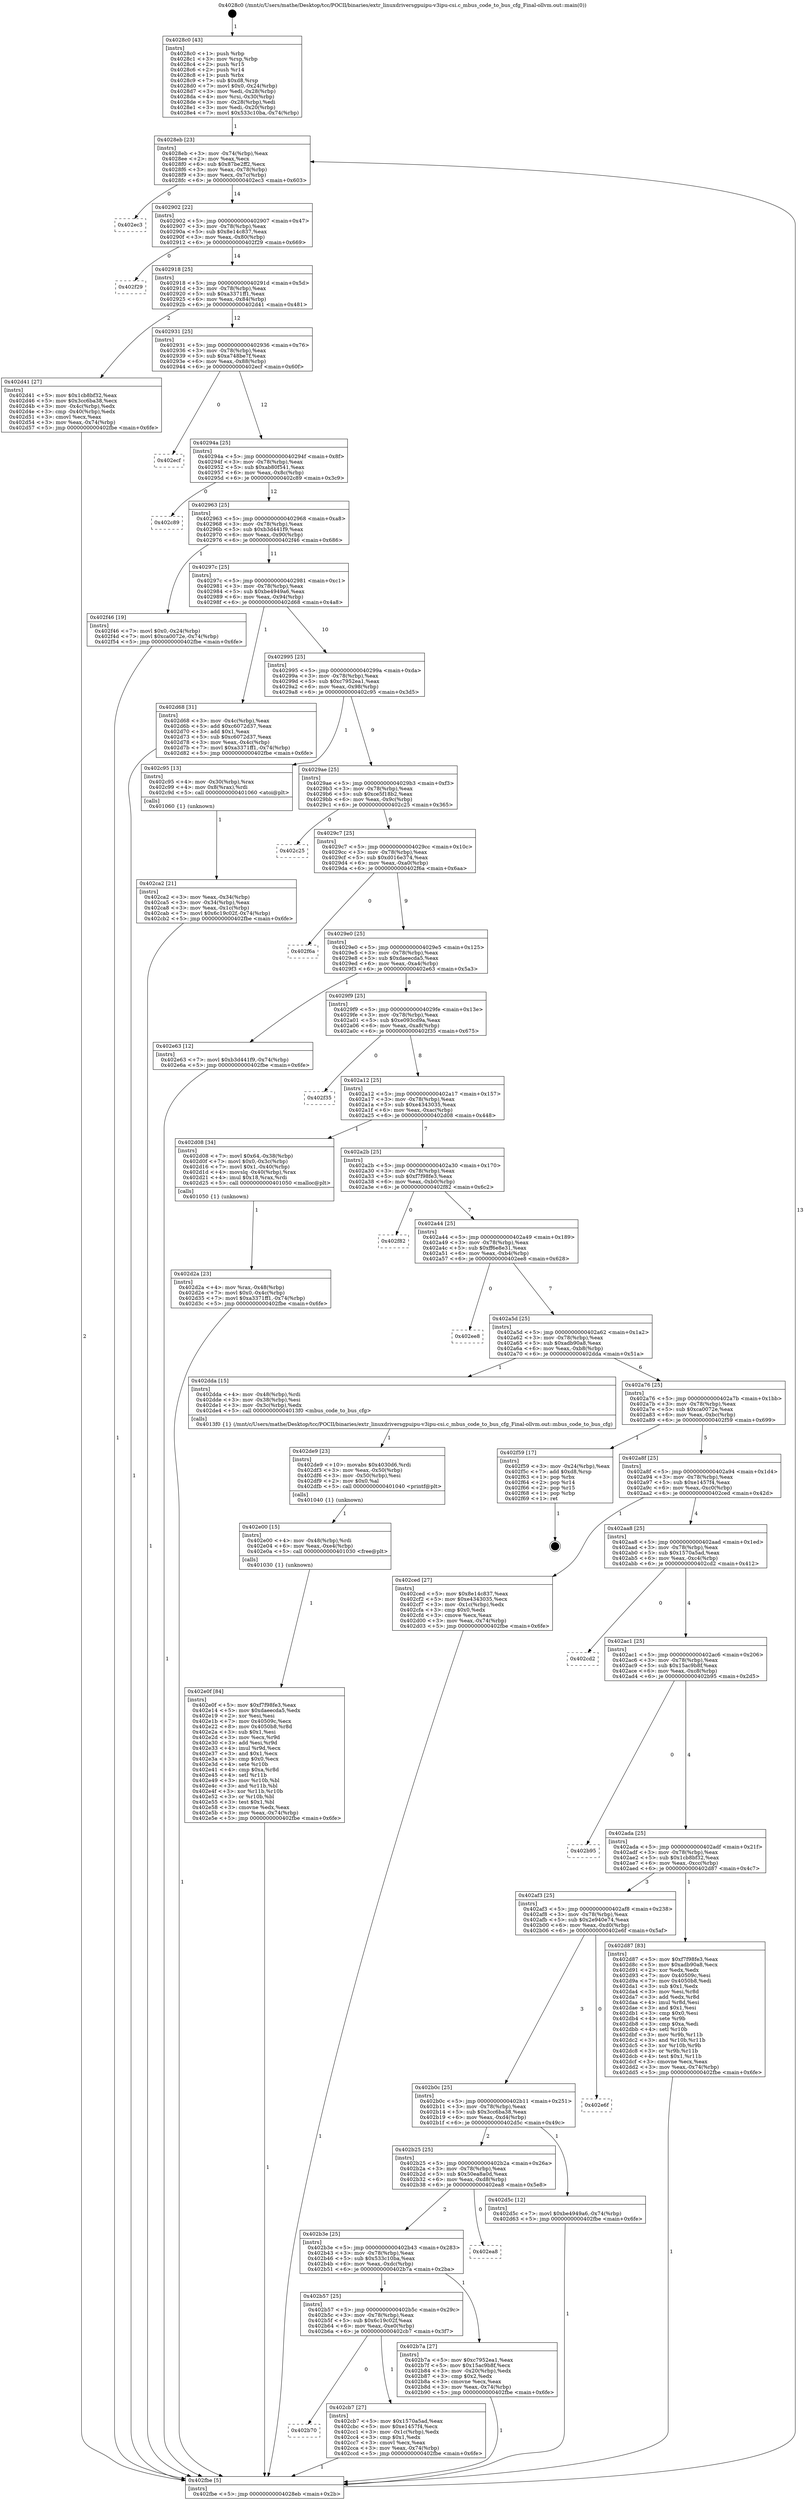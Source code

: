 digraph "0x4028c0" {
  label = "0x4028c0 (/mnt/c/Users/mathe/Desktop/tcc/POCII/binaries/extr_linuxdriversgpuipu-v3ipu-csi.c_mbus_code_to_bus_cfg_Final-ollvm.out::main(0))"
  labelloc = "t"
  node[shape=record]

  Entry [label="",width=0.3,height=0.3,shape=circle,fillcolor=black,style=filled]
  "0x4028eb" [label="{
     0x4028eb [23]\l
     | [instrs]\l
     &nbsp;&nbsp;0x4028eb \<+3\>: mov -0x74(%rbp),%eax\l
     &nbsp;&nbsp;0x4028ee \<+2\>: mov %eax,%ecx\l
     &nbsp;&nbsp;0x4028f0 \<+6\>: sub $0x87be2ff2,%ecx\l
     &nbsp;&nbsp;0x4028f6 \<+3\>: mov %eax,-0x78(%rbp)\l
     &nbsp;&nbsp;0x4028f9 \<+3\>: mov %ecx,-0x7c(%rbp)\l
     &nbsp;&nbsp;0x4028fc \<+6\>: je 0000000000402ec3 \<main+0x603\>\l
  }"]
  "0x402ec3" [label="{
     0x402ec3\l
  }", style=dashed]
  "0x402902" [label="{
     0x402902 [22]\l
     | [instrs]\l
     &nbsp;&nbsp;0x402902 \<+5\>: jmp 0000000000402907 \<main+0x47\>\l
     &nbsp;&nbsp;0x402907 \<+3\>: mov -0x78(%rbp),%eax\l
     &nbsp;&nbsp;0x40290a \<+5\>: sub $0x8e14c837,%eax\l
     &nbsp;&nbsp;0x40290f \<+3\>: mov %eax,-0x80(%rbp)\l
     &nbsp;&nbsp;0x402912 \<+6\>: je 0000000000402f29 \<main+0x669\>\l
  }"]
  Exit [label="",width=0.3,height=0.3,shape=circle,fillcolor=black,style=filled,peripheries=2]
  "0x402f29" [label="{
     0x402f29\l
  }", style=dashed]
  "0x402918" [label="{
     0x402918 [25]\l
     | [instrs]\l
     &nbsp;&nbsp;0x402918 \<+5\>: jmp 000000000040291d \<main+0x5d\>\l
     &nbsp;&nbsp;0x40291d \<+3\>: mov -0x78(%rbp),%eax\l
     &nbsp;&nbsp;0x402920 \<+5\>: sub $0xa3371ff1,%eax\l
     &nbsp;&nbsp;0x402925 \<+6\>: mov %eax,-0x84(%rbp)\l
     &nbsp;&nbsp;0x40292b \<+6\>: je 0000000000402d41 \<main+0x481\>\l
  }"]
  "0x402e0f" [label="{
     0x402e0f [84]\l
     | [instrs]\l
     &nbsp;&nbsp;0x402e0f \<+5\>: mov $0xf7f98fe3,%eax\l
     &nbsp;&nbsp;0x402e14 \<+5\>: mov $0xdaeecda5,%edx\l
     &nbsp;&nbsp;0x402e19 \<+2\>: xor %esi,%esi\l
     &nbsp;&nbsp;0x402e1b \<+7\>: mov 0x40509c,%ecx\l
     &nbsp;&nbsp;0x402e22 \<+8\>: mov 0x4050b8,%r8d\l
     &nbsp;&nbsp;0x402e2a \<+3\>: sub $0x1,%esi\l
     &nbsp;&nbsp;0x402e2d \<+3\>: mov %ecx,%r9d\l
     &nbsp;&nbsp;0x402e30 \<+3\>: add %esi,%r9d\l
     &nbsp;&nbsp;0x402e33 \<+4\>: imul %r9d,%ecx\l
     &nbsp;&nbsp;0x402e37 \<+3\>: and $0x1,%ecx\l
     &nbsp;&nbsp;0x402e3a \<+3\>: cmp $0x0,%ecx\l
     &nbsp;&nbsp;0x402e3d \<+4\>: sete %r10b\l
     &nbsp;&nbsp;0x402e41 \<+4\>: cmp $0xa,%r8d\l
     &nbsp;&nbsp;0x402e45 \<+4\>: setl %r11b\l
     &nbsp;&nbsp;0x402e49 \<+3\>: mov %r10b,%bl\l
     &nbsp;&nbsp;0x402e4c \<+3\>: and %r11b,%bl\l
     &nbsp;&nbsp;0x402e4f \<+3\>: xor %r11b,%r10b\l
     &nbsp;&nbsp;0x402e52 \<+3\>: or %r10b,%bl\l
     &nbsp;&nbsp;0x402e55 \<+3\>: test $0x1,%bl\l
     &nbsp;&nbsp;0x402e58 \<+3\>: cmovne %edx,%eax\l
     &nbsp;&nbsp;0x402e5b \<+3\>: mov %eax,-0x74(%rbp)\l
     &nbsp;&nbsp;0x402e5e \<+5\>: jmp 0000000000402fbe \<main+0x6fe\>\l
  }"]
  "0x402d41" [label="{
     0x402d41 [27]\l
     | [instrs]\l
     &nbsp;&nbsp;0x402d41 \<+5\>: mov $0x1cb8bf32,%eax\l
     &nbsp;&nbsp;0x402d46 \<+5\>: mov $0x3cc6ba38,%ecx\l
     &nbsp;&nbsp;0x402d4b \<+3\>: mov -0x4c(%rbp),%edx\l
     &nbsp;&nbsp;0x402d4e \<+3\>: cmp -0x40(%rbp),%edx\l
     &nbsp;&nbsp;0x402d51 \<+3\>: cmovl %ecx,%eax\l
     &nbsp;&nbsp;0x402d54 \<+3\>: mov %eax,-0x74(%rbp)\l
     &nbsp;&nbsp;0x402d57 \<+5\>: jmp 0000000000402fbe \<main+0x6fe\>\l
  }"]
  "0x402931" [label="{
     0x402931 [25]\l
     | [instrs]\l
     &nbsp;&nbsp;0x402931 \<+5\>: jmp 0000000000402936 \<main+0x76\>\l
     &nbsp;&nbsp;0x402936 \<+3\>: mov -0x78(%rbp),%eax\l
     &nbsp;&nbsp;0x402939 \<+5\>: sub $0xa748be7f,%eax\l
     &nbsp;&nbsp;0x40293e \<+6\>: mov %eax,-0x88(%rbp)\l
     &nbsp;&nbsp;0x402944 \<+6\>: je 0000000000402ecf \<main+0x60f\>\l
  }"]
  "0x402e00" [label="{
     0x402e00 [15]\l
     | [instrs]\l
     &nbsp;&nbsp;0x402e00 \<+4\>: mov -0x48(%rbp),%rdi\l
     &nbsp;&nbsp;0x402e04 \<+6\>: mov %eax,-0xe4(%rbp)\l
     &nbsp;&nbsp;0x402e0a \<+5\>: call 0000000000401030 \<free@plt\>\l
     | [calls]\l
     &nbsp;&nbsp;0x401030 \{1\} (unknown)\l
  }"]
  "0x402ecf" [label="{
     0x402ecf\l
  }", style=dashed]
  "0x40294a" [label="{
     0x40294a [25]\l
     | [instrs]\l
     &nbsp;&nbsp;0x40294a \<+5\>: jmp 000000000040294f \<main+0x8f\>\l
     &nbsp;&nbsp;0x40294f \<+3\>: mov -0x78(%rbp),%eax\l
     &nbsp;&nbsp;0x402952 \<+5\>: sub $0xab80f541,%eax\l
     &nbsp;&nbsp;0x402957 \<+6\>: mov %eax,-0x8c(%rbp)\l
     &nbsp;&nbsp;0x40295d \<+6\>: je 0000000000402c89 \<main+0x3c9\>\l
  }"]
  "0x402de9" [label="{
     0x402de9 [23]\l
     | [instrs]\l
     &nbsp;&nbsp;0x402de9 \<+10\>: movabs $0x4030d6,%rdi\l
     &nbsp;&nbsp;0x402df3 \<+3\>: mov %eax,-0x50(%rbp)\l
     &nbsp;&nbsp;0x402df6 \<+3\>: mov -0x50(%rbp),%esi\l
     &nbsp;&nbsp;0x402df9 \<+2\>: mov $0x0,%al\l
     &nbsp;&nbsp;0x402dfb \<+5\>: call 0000000000401040 \<printf@plt\>\l
     | [calls]\l
     &nbsp;&nbsp;0x401040 \{1\} (unknown)\l
  }"]
  "0x402c89" [label="{
     0x402c89\l
  }", style=dashed]
  "0x402963" [label="{
     0x402963 [25]\l
     | [instrs]\l
     &nbsp;&nbsp;0x402963 \<+5\>: jmp 0000000000402968 \<main+0xa8\>\l
     &nbsp;&nbsp;0x402968 \<+3\>: mov -0x78(%rbp),%eax\l
     &nbsp;&nbsp;0x40296b \<+5\>: sub $0xb3d441f9,%eax\l
     &nbsp;&nbsp;0x402970 \<+6\>: mov %eax,-0x90(%rbp)\l
     &nbsp;&nbsp;0x402976 \<+6\>: je 0000000000402f46 \<main+0x686\>\l
  }"]
  "0x402d2a" [label="{
     0x402d2a [23]\l
     | [instrs]\l
     &nbsp;&nbsp;0x402d2a \<+4\>: mov %rax,-0x48(%rbp)\l
     &nbsp;&nbsp;0x402d2e \<+7\>: movl $0x0,-0x4c(%rbp)\l
     &nbsp;&nbsp;0x402d35 \<+7\>: movl $0xa3371ff1,-0x74(%rbp)\l
     &nbsp;&nbsp;0x402d3c \<+5\>: jmp 0000000000402fbe \<main+0x6fe\>\l
  }"]
  "0x402f46" [label="{
     0x402f46 [19]\l
     | [instrs]\l
     &nbsp;&nbsp;0x402f46 \<+7\>: movl $0x0,-0x24(%rbp)\l
     &nbsp;&nbsp;0x402f4d \<+7\>: movl $0xca0072e,-0x74(%rbp)\l
     &nbsp;&nbsp;0x402f54 \<+5\>: jmp 0000000000402fbe \<main+0x6fe\>\l
  }"]
  "0x40297c" [label="{
     0x40297c [25]\l
     | [instrs]\l
     &nbsp;&nbsp;0x40297c \<+5\>: jmp 0000000000402981 \<main+0xc1\>\l
     &nbsp;&nbsp;0x402981 \<+3\>: mov -0x78(%rbp),%eax\l
     &nbsp;&nbsp;0x402984 \<+5\>: sub $0xbe4949a6,%eax\l
     &nbsp;&nbsp;0x402989 \<+6\>: mov %eax,-0x94(%rbp)\l
     &nbsp;&nbsp;0x40298f \<+6\>: je 0000000000402d68 \<main+0x4a8\>\l
  }"]
  "0x402b70" [label="{
     0x402b70\l
  }", style=dashed]
  "0x402d68" [label="{
     0x402d68 [31]\l
     | [instrs]\l
     &nbsp;&nbsp;0x402d68 \<+3\>: mov -0x4c(%rbp),%eax\l
     &nbsp;&nbsp;0x402d6b \<+5\>: add $0xc6072d37,%eax\l
     &nbsp;&nbsp;0x402d70 \<+3\>: add $0x1,%eax\l
     &nbsp;&nbsp;0x402d73 \<+5\>: sub $0xc6072d37,%eax\l
     &nbsp;&nbsp;0x402d78 \<+3\>: mov %eax,-0x4c(%rbp)\l
     &nbsp;&nbsp;0x402d7b \<+7\>: movl $0xa3371ff1,-0x74(%rbp)\l
     &nbsp;&nbsp;0x402d82 \<+5\>: jmp 0000000000402fbe \<main+0x6fe\>\l
  }"]
  "0x402995" [label="{
     0x402995 [25]\l
     | [instrs]\l
     &nbsp;&nbsp;0x402995 \<+5\>: jmp 000000000040299a \<main+0xda\>\l
     &nbsp;&nbsp;0x40299a \<+3\>: mov -0x78(%rbp),%eax\l
     &nbsp;&nbsp;0x40299d \<+5\>: sub $0xc7952ea1,%eax\l
     &nbsp;&nbsp;0x4029a2 \<+6\>: mov %eax,-0x98(%rbp)\l
     &nbsp;&nbsp;0x4029a8 \<+6\>: je 0000000000402c95 \<main+0x3d5\>\l
  }"]
  "0x402cb7" [label="{
     0x402cb7 [27]\l
     | [instrs]\l
     &nbsp;&nbsp;0x402cb7 \<+5\>: mov $0x1570a5ad,%eax\l
     &nbsp;&nbsp;0x402cbc \<+5\>: mov $0xe1457f4,%ecx\l
     &nbsp;&nbsp;0x402cc1 \<+3\>: mov -0x1c(%rbp),%edx\l
     &nbsp;&nbsp;0x402cc4 \<+3\>: cmp $0x1,%edx\l
     &nbsp;&nbsp;0x402cc7 \<+3\>: cmovl %ecx,%eax\l
     &nbsp;&nbsp;0x402cca \<+3\>: mov %eax,-0x74(%rbp)\l
     &nbsp;&nbsp;0x402ccd \<+5\>: jmp 0000000000402fbe \<main+0x6fe\>\l
  }"]
  "0x402c95" [label="{
     0x402c95 [13]\l
     | [instrs]\l
     &nbsp;&nbsp;0x402c95 \<+4\>: mov -0x30(%rbp),%rax\l
     &nbsp;&nbsp;0x402c99 \<+4\>: mov 0x8(%rax),%rdi\l
     &nbsp;&nbsp;0x402c9d \<+5\>: call 0000000000401060 \<atoi@plt\>\l
     | [calls]\l
     &nbsp;&nbsp;0x401060 \{1\} (unknown)\l
  }"]
  "0x4029ae" [label="{
     0x4029ae [25]\l
     | [instrs]\l
     &nbsp;&nbsp;0x4029ae \<+5\>: jmp 00000000004029b3 \<main+0xf3\>\l
     &nbsp;&nbsp;0x4029b3 \<+3\>: mov -0x78(%rbp),%eax\l
     &nbsp;&nbsp;0x4029b6 \<+5\>: sub $0xce5f18b2,%eax\l
     &nbsp;&nbsp;0x4029bb \<+6\>: mov %eax,-0x9c(%rbp)\l
     &nbsp;&nbsp;0x4029c1 \<+6\>: je 0000000000402c25 \<main+0x365\>\l
  }"]
  "0x402ca2" [label="{
     0x402ca2 [21]\l
     | [instrs]\l
     &nbsp;&nbsp;0x402ca2 \<+3\>: mov %eax,-0x34(%rbp)\l
     &nbsp;&nbsp;0x402ca5 \<+3\>: mov -0x34(%rbp),%eax\l
     &nbsp;&nbsp;0x402ca8 \<+3\>: mov %eax,-0x1c(%rbp)\l
     &nbsp;&nbsp;0x402cab \<+7\>: movl $0x6c19c02f,-0x74(%rbp)\l
     &nbsp;&nbsp;0x402cb2 \<+5\>: jmp 0000000000402fbe \<main+0x6fe\>\l
  }"]
  "0x402c25" [label="{
     0x402c25\l
  }", style=dashed]
  "0x4029c7" [label="{
     0x4029c7 [25]\l
     | [instrs]\l
     &nbsp;&nbsp;0x4029c7 \<+5\>: jmp 00000000004029cc \<main+0x10c\>\l
     &nbsp;&nbsp;0x4029cc \<+3\>: mov -0x78(%rbp),%eax\l
     &nbsp;&nbsp;0x4029cf \<+5\>: sub $0xd016e374,%eax\l
     &nbsp;&nbsp;0x4029d4 \<+6\>: mov %eax,-0xa0(%rbp)\l
     &nbsp;&nbsp;0x4029da \<+6\>: je 0000000000402f6a \<main+0x6aa\>\l
  }"]
  "0x4028c0" [label="{
     0x4028c0 [43]\l
     | [instrs]\l
     &nbsp;&nbsp;0x4028c0 \<+1\>: push %rbp\l
     &nbsp;&nbsp;0x4028c1 \<+3\>: mov %rsp,%rbp\l
     &nbsp;&nbsp;0x4028c4 \<+2\>: push %r15\l
     &nbsp;&nbsp;0x4028c6 \<+2\>: push %r14\l
     &nbsp;&nbsp;0x4028c8 \<+1\>: push %rbx\l
     &nbsp;&nbsp;0x4028c9 \<+7\>: sub $0xd8,%rsp\l
     &nbsp;&nbsp;0x4028d0 \<+7\>: movl $0x0,-0x24(%rbp)\l
     &nbsp;&nbsp;0x4028d7 \<+3\>: mov %edi,-0x28(%rbp)\l
     &nbsp;&nbsp;0x4028da \<+4\>: mov %rsi,-0x30(%rbp)\l
     &nbsp;&nbsp;0x4028de \<+3\>: mov -0x28(%rbp),%edi\l
     &nbsp;&nbsp;0x4028e1 \<+3\>: mov %edi,-0x20(%rbp)\l
     &nbsp;&nbsp;0x4028e4 \<+7\>: movl $0x533c10ba,-0x74(%rbp)\l
  }"]
  "0x402f6a" [label="{
     0x402f6a\l
  }", style=dashed]
  "0x4029e0" [label="{
     0x4029e0 [25]\l
     | [instrs]\l
     &nbsp;&nbsp;0x4029e0 \<+5\>: jmp 00000000004029e5 \<main+0x125\>\l
     &nbsp;&nbsp;0x4029e5 \<+3\>: mov -0x78(%rbp),%eax\l
     &nbsp;&nbsp;0x4029e8 \<+5\>: sub $0xdaeecda5,%eax\l
     &nbsp;&nbsp;0x4029ed \<+6\>: mov %eax,-0xa4(%rbp)\l
     &nbsp;&nbsp;0x4029f3 \<+6\>: je 0000000000402e63 \<main+0x5a3\>\l
  }"]
  "0x402fbe" [label="{
     0x402fbe [5]\l
     | [instrs]\l
     &nbsp;&nbsp;0x402fbe \<+5\>: jmp 00000000004028eb \<main+0x2b\>\l
  }"]
  "0x402e63" [label="{
     0x402e63 [12]\l
     | [instrs]\l
     &nbsp;&nbsp;0x402e63 \<+7\>: movl $0xb3d441f9,-0x74(%rbp)\l
     &nbsp;&nbsp;0x402e6a \<+5\>: jmp 0000000000402fbe \<main+0x6fe\>\l
  }"]
  "0x4029f9" [label="{
     0x4029f9 [25]\l
     | [instrs]\l
     &nbsp;&nbsp;0x4029f9 \<+5\>: jmp 00000000004029fe \<main+0x13e\>\l
     &nbsp;&nbsp;0x4029fe \<+3\>: mov -0x78(%rbp),%eax\l
     &nbsp;&nbsp;0x402a01 \<+5\>: sub $0xe093cd9a,%eax\l
     &nbsp;&nbsp;0x402a06 \<+6\>: mov %eax,-0xa8(%rbp)\l
     &nbsp;&nbsp;0x402a0c \<+6\>: je 0000000000402f35 \<main+0x675\>\l
  }"]
  "0x402b57" [label="{
     0x402b57 [25]\l
     | [instrs]\l
     &nbsp;&nbsp;0x402b57 \<+5\>: jmp 0000000000402b5c \<main+0x29c\>\l
     &nbsp;&nbsp;0x402b5c \<+3\>: mov -0x78(%rbp),%eax\l
     &nbsp;&nbsp;0x402b5f \<+5\>: sub $0x6c19c02f,%eax\l
     &nbsp;&nbsp;0x402b64 \<+6\>: mov %eax,-0xe0(%rbp)\l
     &nbsp;&nbsp;0x402b6a \<+6\>: je 0000000000402cb7 \<main+0x3f7\>\l
  }"]
  "0x402f35" [label="{
     0x402f35\l
  }", style=dashed]
  "0x402a12" [label="{
     0x402a12 [25]\l
     | [instrs]\l
     &nbsp;&nbsp;0x402a12 \<+5\>: jmp 0000000000402a17 \<main+0x157\>\l
     &nbsp;&nbsp;0x402a17 \<+3\>: mov -0x78(%rbp),%eax\l
     &nbsp;&nbsp;0x402a1a \<+5\>: sub $0xe4343035,%eax\l
     &nbsp;&nbsp;0x402a1f \<+6\>: mov %eax,-0xac(%rbp)\l
     &nbsp;&nbsp;0x402a25 \<+6\>: je 0000000000402d08 \<main+0x448\>\l
  }"]
  "0x402b7a" [label="{
     0x402b7a [27]\l
     | [instrs]\l
     &nbsp;&nbsp;0x402b7a \<+5\>: mov $0xc7952ea1,%eax\l
     &nbsp;&nbsp;0x402b7f \<+5\>: mov $0x15ac9b8f,%ecx\l
     &nbsp;&nbsp;0x402b84 \<+3\>: mov -0x20(%rbp),%edx\l
     &nbsp;&nbsp;0x402b87 \<+3\>: cmp $0x2,%edx\l
     &nbsp;&nbsp;0x402b8a \<+3\>: cmovne %ecx,%eax\l
     &nbsp;&nbsp;0x402b8d \<+3\>: mov %eax,-0x74(%rbp)\l
     &nbsp;&nbsp;0x402b90 \<+5\>: jmp 0000000000402fbe \<main+0x6fe\>\l
  }"]
  "0x402d08" [label="{
     0x402d08 [34]\l
     | [instrs]\l
     &nbsp;&nbsp;0x402d08 \<+7\>: movl $0x64,-0x38(%rbp)\l
     &nbsp;&nbsp;0x402d0f \<+7\>: movl $0x0,-0x3c(%rbp)\l
     &nbsp;&nbsp;0x402d16 \<+7\>: movl $0x1,-0x40(%rbp)\l
     &nbsp;&nbsp;0x402d1d \<+4\>: movslq -0x40(%rbp),%rax\l
     &nbsp;&nbsp;0x402d21 \<+4\>: imul $0x18,%rax,%rdi\l
     &nbsp;&nbsp;0x402d25 \<+5\>: call 0000000000401050 \<malloc@plt\>\l
     | [calls]\l
     &nbsp;&nbsp;0x401050 \{1\} (unknown)\l
  }"]
  "0x402a2b" [label="{
     0x402a2b [25]\l
     | [instrs]\l
     &nbsp;&nbsp;0x402a2b \<+5\>: jmp 0000000000402a30 \<main+0x170\>\l
     &nbsp;&nbsp;0x402a30 \<+3\>: mov -0x78(%rbp),%eax\l
     &nbsp;&nbsp;0x402a33 \<+5\>: sub $0xf7f98fe3,%eax\l
     &nbsp;&nbsp;0x402a38 \<+6\>: mov %eax,-0xb0(%rbp)\l
     &nbsp;&nbsp;0x402a3e \<+6\>: je 0000000000402f82 \<main+0x6c2\>\l
  }"]
  "0x402b3e" [label="{
     0x402b3e [25]\l
     | [instrs]\l
     &nbsp;&nbsp;0x402b3e \<+5\>: jmp 0000000000402b43 \<main+0x283\>\l
     &nbsp;&nbsp;0x402b43 \<+3\>: mov -0x78(%rbp),%eax\l
     &nbsp;&nbsp;0x402b46 \<+5\>: sub $0x533c10ba,%eax\l
     &nbsp;&nbsp;0x402b4b \<+6\>: mov %eax,-0xdc(%rbp)\l
     &nbsp;&nbsp;0x402b51 \<+6\>: je 0000000000402b7a \<main+0x2ba\>\l
  }"]
  "0x402f82" [label="{
     0x402f82\l
  }", style=dashed]
  "0x402a44" [label="{
     0x402a44 [25]\l
     | [instrs]\l
     &nbsp;&nbsp;0x402a44 \<+5\>: jmp 0000000000402a49 \<main+0x189\>\l
     &nbsp;&nbsp;0x402a49 \<+3\>: mov -0x78(%rbp),%eax\l
     &nbsp;&nbsp;0x402a4c \<+5\>: sub $0xff6e8e31,%eax\l
     &nbsp;&nbsp;0x402a51 \<+6\>: mov %eax,-0xb4(%rbp)\l
     &nbsp;&nbsp;0x402a57 \<+6\>: je 0000000000402ee8 \<main+0x628\>\l
  }"]
  "0x402ea8" [label="{
     0x402ea8\l
  }", style=dashed]
  "0x402ee8" [label="{
     0x402ee8\l
  }", style=dashed]
  "0x402a5d" [label="{
     0x402a5d [25]\l
     | [instrs]\l
     &nbsp;&nbsp;0x402a5d \<+5\>: jmp 0000000000402a62 \<main+0x1a2\>\l
     &nbsp;&nbsp;0x402a62 \<+3\>: mov -0x78(%rbp),%eax\l
     &nbsp;&nbsp;0x402a65 \<+5\>: sub $0xadb90a8,%eax\l
     &nbsp;&nbsp;0x402a6a \<+6\>: mov %eax,-0xb8(%rbp)\l
     &nbsp;&nbsp;0x402a70 \<+6\>: je 0000000000402dda \<main+0x51a\>\l
  }"]
  "0x402b25" [label="{
     0x402b25 [25]\l
     | [instrs]\l
     &nbsp;&nbsp;0x402b25 \<+5\>: jmp 0000000000402b2a \<main+0x26a\>\l
     &nbsp;&nbsp;0x402b2a \<+3\>: mov -0x78(%rbp),%eax\l
     &nbsp;&nbsp;0x402b2d \<+5\>: sub $0x50ea8a0d,%eax\l
     &nbsp;&nbsp;0x402b32 \<+6\>: mov %eax,-0xd8(%rbp)\l
     &nbsp;&nbsp;0x402b38 \<+6\>: je 0000000000402ea8 \<main+0x5e8\>\l
  }"]
  "0x402dda" [label="{
     0x402dda [15]\l
     | [instrs]\l
     &nbsp;&nbsp;0x402dda \<+4\>: mov -0x48(%rbp),%rdi\l
     &nbsp;&nbsp;0x402dde \<+3\>: mov -0x38(%rbp),%esi\l
     &nbsp;&nbsp;0x402de1 \<+3\>: mov -0x3c(%rbp),%edx\l
     &nbsp;&nbsp;0x402de4 \<+5\>: call 00000000004013f0 \<mbus_code_to_bus_cfg\>\l
     | [calls]\l
     &nbsp;&nbsp;0x4013f0 \{1\} (/mnt/c/Users/mathe/Desktop/tcc/POCII/binaries/extr_linuxdriversgpuipu-v3ipu-csi.c_mbus_code_to_bus_cfg_Final-ollvm.out::mbus_code_to_bus_cfg)\l
  }"]
  "0x402a76" [label="{
     0x402a76 [25]\l
     | [instrs]\l
     &nbsp;&nbsp;0x402a76 \<+5\>: jmp 0000000000402a7b \<main+0x1bb\>\l
     &nbsp;&nbsp;0x402a7b \<+3\>: mov -0x78(%rbp),%eax\l
     &nbsp;&nbsp;0x402a7e \<+5\>: sub $0xca0072e,%eax\l
     &nbsp;&nbsp;0x402a83 \<+6\>: mov %eax,-0xbc(%rbp)\l
     &nbsp;&nbsp;0x402a89 \<+6\>: je 0000000000402f59 \<main+0x699\>\l
  }"]
  "0x402d5c" [label="{
     0x402d5c [12]\l
     | [instrs]\l
     &nbsp;&nbsp;0x402d5c \<+7\>: movl $0xbe4949a6,-0x74(%rbp)\l
     &nbsp;&nbsp;0x402d63 \<+5\>: jmp 0000000000402fbe \<main+0x6fe\>\l
  }"]
  "0x402f59" [label="{
     0x402f59 [17]\l
     | [instrs]\l
     &nbsp;&nbsp;0x402f59 \<+3\>: mov -0x24(%rbp),%eax\l
     &nbsp;&nbsp;0x402f5c \<+7\>: add $0xd8,%rsp\l
     &nbsp;&nbsp;0x402f63 \<+1\>: pop %rbx\l
     &nbsp;&nbsp;0x402f64 \<+2\>: pop %r14\l
     &nbsp;&nbsp;0x402f66 \<+2\>: pop %r15\l
     &nbsp;&nbsp;0x402f68 \<+1\>: pop %rbp\l
     &nbsp;&nbsp;0x402f69 \<+1\>: ret\l
  }"]
  "0x402a8f" [label="{
     0x402a8f [25]\l
     | [instrs]\l
     &nbsp;&nbsp;0x402a8f \<+5\>: jmp 0000000000402a94 \<main+0x1d4\>\l
     &nbsp;&nbsp;0x402a94 \<+3\>: mov -0x78(%rbp),%eax\l
     &nbsp;&nbsp;0x402a97 \<+5\>: sub $0xe1457f4,%eax\l
     &nbsp;&nbsp;0x402a9c \<+6\>: mov %eax,-0xc0(%rbp)\l
     &nbsp;&nbsp;0x402aa2 \<+6\>: je 0000000000402ced \<main+0x42d\>\l
  }"]
  "0x402b0c" [label="{
     0x402b0c [25]\l
     | [instrs]\l
     &nbsp;&nbsp;0x402b0c \<+5\>: jmp 0000000000402b11 \<main+0x251\>\l
     &nbsp;&nbsp;0x402b11 \<+3\>: mov -0x78(%rbp),%eax\l
     &nbsp;&nbsp;0x402b14 \<+5\>: sub $0x3cc6ba38,%eax\l
     &nbsp;&nbsp;0x402b19 \<+6\>: mov %eax,-0xd4(%rbp)\l
     &nbsp;&nbsp;0x402b1f \<+6\>: je 0000000000402d5c \<main+0x49c\>\l
  }"]
  "0x402ced" [label="{
     0x402ced [27]\l
     | [instrs]\l
     &nbsp;&nbsp;0x402ced \<+5\>: mov $0x8e14c837,%eax\l
     &nbsp;&nbsp;0x402cf2 \<+5\>: mov $0xe4343035,%ecx\l
     &nbsp;&nbsp;0x402cf7 \<+3\>: mov -0x1c(%rbp),%edx\l
     &nbsp;&nbsp;0x402cfa \<+3\>: cmp $0x0,%edx\l
     &nbsp;&nbsp;0x402cfd \<+3\>: cmove %ecx,%eax\l
     &nbsp;&nbsp;0x402d00 \<+3\>: mov %eax,-0x74(%rbp)\l
     &nbsp;&nbsp;0x402d03 \<+5\>: jmp 0000000000402fbe \<main+0x6fe\>\l
  }"]
  "0x402aa8" [label="{
     0x402aa8 [25]\l
     | [instrs]\l
     &nbsp;&nbsp;0x402aa8 \<+5\>: jmp 0000000000402aad \<main+0x1ed\>\l
     &nbsp;&nbsp;0x402aad \<+3\>: mov -0x78(%rbp),%eax\l
     &nbsp;&nbsp;0x402ab0 \<+5\>: sub $0x1570a5ad,%eax\l
     &nbsp;&nbsp;0x402ab5 \<+6\>: mov %eax,-0xc4(%rbp)\l
     &nbsp;&nbsp;0x402abb \<+6\>: je 0000000000402cd2 \<main+0x412\>\l
  }"]
  "0x402e6f" [label="{
     0x402e6f\l
  }", style=dashed]
  "0x402cd2" [label="{
     0x402cd2\l
  }", style=dashed]
  "0x402ac1" [label="{
     0x402ac1 [25]\l
     | [instrs]\l
     &nbsp;&nbsp;0x402ac1 \<+5\>: jmp 0000000000402ac6 \<main+0x206\>\l
     &nbsp;&nbsp;0x402ac6 \<+3\>: mov -0x78(%rbp),%eax\l
     &nbsp;&nbsp;0x402ac9 \<+5\>: sub $0x15ac9b8f,%eax\l
     &nbsp;&nbsp;0x402ace \<+6\>: mov %eax,-0xc8(%rbp)\l
     &nbsp;&nbsp;0x402ad4 \<+6\>: je 0000000000402b95 \<main+0x2d5\>\l
  }"]
  "0x402af3" [label="{
     0x402af3 [25]\l
     | [instrs]\l
     &nbsp;&nbsp;0x402af3 \<+5\>: jmp 0000000000402af8 \<main+0x238\>\l
     &nbsp;&nbsp;0x402af8 \<+3\>: mov -0x78(%rbp),%eax\l
     &nbsp;&nbsp;0x402afb \<+5\>: sub $0x2e940e74,%eax\l
     &nbsp;&nbsp;0x402b00 \<+6\>: mov %eax,-0xd0(%rbp)\l
     &nbsp;&nbsp;0x402b06 \<+6\>: je 0000000000402e6f \<main+0x5af\>\l
  }"]
  "0x402b95" [label="{
     0x402b95\l
  }", style=dashed]
  "0x402ada" [label="{
     0x402ada [25]\l
     | [instrs]\l
     &nbsp;&nbsp;0x402ada \<+5\>: jmp 0000000000402adf \<main+0x21f\>\l
     &nbsp;&nbsp;0x402adf \<+3\>: mov -0x78(%rbp),%eax\l
     &nbsp;&nbsp;0x402ae2 \<+5\>: sub $0x1cb8bf32,%eax\l
     &nbsp;&nbsp;0x402ae7 \<+6\>: mov %eax,-0xcc(%rbp)\l
     &nbsp;&nbsp;0x402aed \<+6\>: je 0000000000402d87 \<main+0x4c7\>\l
  }"]
  "0x402d87" [label="{
     0x402d87 [83]\l
     | [instrs]\l
     &nbsp;&nbsp;0x402d87 \<+5\>: mov $0xf7f98fe3,%eax\l
     &nbsp;&nbsp;0x402d8c \<+5\>: mov $0xadb90a8,%ecx\l
     &nbsp;&nbsp;0x402d91 \<+2\>: xor %edx,%edx\l
     &nbsp;&nbsp;0x402d93 \<+7\>: mov 0x40509c,%esi\l
     &nbsp;&nbsp;0x402d9a \<+7\>: mov 0x4050b8,%edi\l
     &nbsp;&nbsp;0x402da1 \<+3\>: sub $0x1,%edx\l
     &nbsp;&nbsp;0x402da4 \<+3\>: mov %esi,%r8d\l
     &nbsp;&nbsp;0x402da7 \<+3\>: add %edx,%r8d\l
     &nbsp;&nbsp;0x402daa \<+4\>: imul %r8d,%esi\l
     &nbsp;&nbsp;0x402dae \<+3\>: and $0x1,%esi\l
     &nbsp;&nbsp;0x402db1 \<+3\>: cmp $0x0,%esi\l
     &nbsp;&nbsp;0x402db4 \<+4\>: sete %r9b\l
     &nbsp;&nbsp;0x402db8 \<+3\>: cmp $0xa,%edi\l
     &nbsp;&nbsp;0x402dbb \<+4\>: setl %r10b\l
     &nbsp;&nbsp;0x402dbf \<+3\>: mov %r9b,%r11b\l
     &nbsp;&nbsp;0x402dc2 \<+3\>: and %r10b,%r11b\l
     &nbsp;&nbsp;0x402dc5 \<+3\>: xor %r10b,%r9b\l
     &nbsp;&nbsp;0x402dc8 \<+3\>: or %r9b,%r11b\l
     &nbsp;&nbsp;0x402dcb \<+4\>: test $0x1,%r11b\l
     &nbsp;&nbsp;0x402dcf \<+3\>: cmovne %ecx,%eax\l
     &nbsp;&nbsp;0x402dd2 \<+3\>: mov %eax,-0x74(%rbp)\l
     &nbsp;&nbsp;0x402dd5 \<+5\>: jmp 0000000000402fbe \<main+0x6fe\>\l
  }"]
  Entry -> "0x4028c0" [label=" 1"]
  "0x4028eb" -> "0x402ec3" [label=" 0"]
  "0x4028eb" -> "0x402902" [label=" 14"]
  "0x402f59" -> Exit [label=" 1"]
  "0x402902" -> "0x402f29" [label=" 0"]
  "0x402902" -> "0x402918" [label=" 14"]
  "0x402f46" -> "0x402fbe" [label=" 1"]
  "0x402918" -> "0x402d41" [label=" 2"]
  "0x402918" -> "0x402931" [label=" 12"]
  "0x402e63" -> "0x402fbe" [label=" 1"]
  "0x402931" -> "0x402ecf" [label=" 0"]
  "0x402931" -> "0x40294a" [label=" 12"]
  "0x402e0f" -> "0x402fbe" [label=" 1"]
  "0x40294a" -> "0x402c89" [label=" 0"]
  "0x40294a" -> "0x402963" [label=" 12"]
  "0x402e00" -> "0x402e0f" [label=" 1"]
  "0x402963" -> "0x402f46" [label=" 1"]
  "0x402963" -> "0x40297c" [label=" 11"]
  "0x402de9" -> "0x402e00" [label=" 1"]
  "0x40297c" -> "0x402d68" [label=" 1"]
  "0x40297c" -> "0x402995" [label=" 10"]
  "0x402dda" -> "0x402de9" [label=" 1"]
  "0x402995" -> "0x402c95" [label=" 1"]
  "0x402995" -> "0x4029ae" [label=" 9"]
  "0x402d87" -> "0x402fbe" [label=" 1"]
  "0x4029ae" -> "0x402c25" [label=" 0"]
  "0x4029ae" -> "0x4029c7" [label=" 9"]
  "0x402d5c" -> "0x402fbe" [label=" 1"]
  "0x4029c7" -> "0x402f6a" [label=" 0"]
  "0x4029c7" -> "0x4029e0" [label=" 9"]
  "0x402d41" -> "0x402fbe" [label=" 2"]
  "0x4029e0" -> "0x402e63" [label=" 1"]
  "0x4029e0" -> "0x4029f9" [label=" 8"]
  "0x402d2a" -> "0x402fbe" [label=" 1"]
  "0x4029f9" -> "0x402f35" [label=" 0"]
  "0x4029f9" -> "0x402a12" [label=" 8"]
  "0x402d08" -> "0x402d2a" [label=" 1"]
  "0x402a12" -> "0x402d08" [label=" 1"]
  "0x402a12" -> "0x402a2b" [label=" 7"]
  "0x402ced" -> "0x402fbe" [label=" 1"]
  "0x402a2b" -> "0x402f82" [label=" 0"]
  "0x402a2b" -> "0x402a44" [label=" 7"]
  "0x402b57" -> "0x402b70" [label=" 0"]
  "0x402a44" -> "0x402ee8" [label=" 0"]
  "0x402a44" -> "0x402a5d" [label=" 7"]
  "0x402b57" -> "0x402cb7" [label=" 1"]
  "0x402a5d" -> "0x402dda" [label=" 1"]
  "0x402a5d" -> "0x402a76" [label=" 6"]
  "0x402ca2" -> "0x402fbe" [label=" 1"]
  "0x402a76" -> "0x402f59" [label=" 1"]
  "0x402a76" -> "0x402a8f" [label=" 5"]
  "0x402c95" -> "0x402ca2" [label=" 1"]
  "0x402a8f" -> "0x402ced" [label=" 1"]
  "0x402a8f" -> "0x402aa8" [label=" 4"]
  "0x4028c0" -> "0x4028eb" [label=" 1"]
  "0x402aa8" -> "0x402cd2" [label=" 0"]
  "0x402aa8" -> "0x402ac1" [label=" 4"]
  "0x402b7a" -> "0x402fbe" [label=" 1"]
  "0x402ac1" -> "0x402b95" [label=" 0"]
  "0x402ac1" -> "0x402ada" [label=" 4"]
  "0x402b3e" -> "0x402b7a" [label=" 1"]
  "0x402ada" -> "0x402d87" [label=" 1"]
  "0x402ada" -> "0x402af3" [label=" 3"]
  "0x402b3e" -> "0x402b57" [label=" 1"]
  "0x402af3" -> "0x402e6f" [label=" 0"]
  "0x402af3" -> "0x402b0c" [label=" 3"]
  "0x402fbe" -> "0x4028eb" [label=" 13"]
  "0x402b0c" -> "0x402d5c" [label=" 1"]
  "0x402b0c" -> "0x402b25" [label=" 2"]
  "0x402d68" -> "0x402fbe" [label=" 1"]
  "0x402b25" -> "0x402ea8" [label=" 0"]
  "0x402b25" -> "0x402b3e" [label=" 2"]
  "0x402cb7" -> "0x402fbe" [label=" 1"]
}
